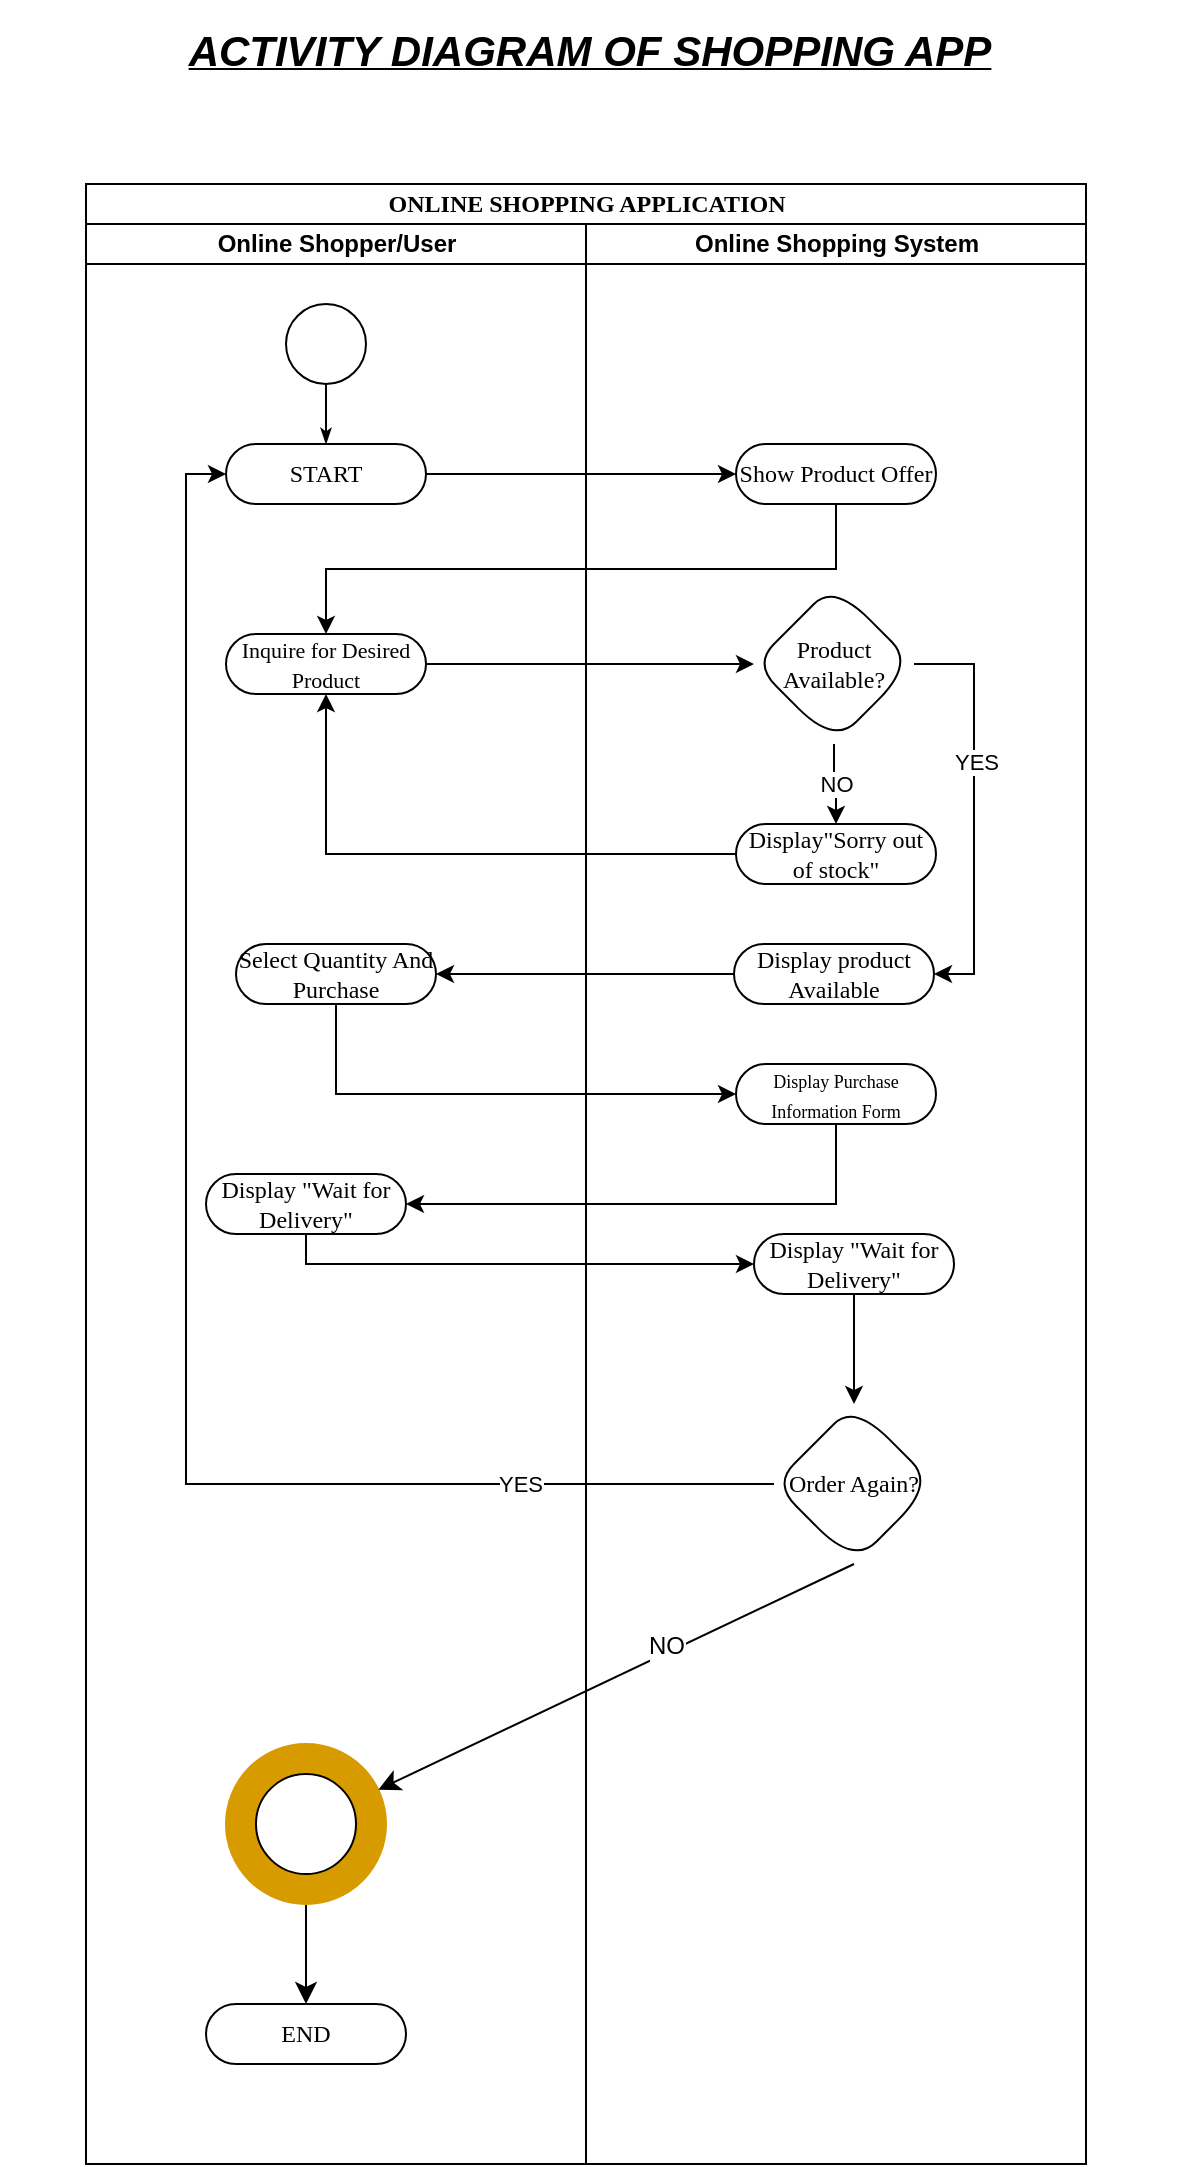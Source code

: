 <mxfile version="24.0.1" type="google">
  <diagram name="Page-1" id="0783ab3e-0a74-02c8-0abd-f7b4e66b4bec">
    <mxGraphModel grid="1" page="1" gridSize="10" guides="1" tooltips="1" connect="1" arrows="1" fold="1" pageScale="1" pageWidth="850" pageHeight="1100" background="none" math="0" shadow="0">
      <root>
        <mxCell id="0" />
        <mxCell id="1" parent="0" />
        <mxCell id="1c1d494c118603dd-1" value="ONLINE SHOPPING APPLICATION" style="swimlane;html=1;childLayout=stackLayout;startSize=20;rounded=0;shadow=0;comic=0;labelBackgroundColor=none;strokeWidth=1;fontFamily=Verdana;fontSize=12;align=center;" vertex="1" parent="1">
          <mxGeometry x="143" y="102" width="500" height="990" as="geometry" />
        </mxCell>
        <mxCell id="1c1d494c118603dd-2" value="Online Shopper/User" style="swimlane;html=1;startSize=20;" vertex="1" parent="1c1d494c118603dd-1">
          <mxGeometry y="20" width="250" height="970" as="geometry" />
        </mxCell>
        <mxCell id="1c1d494c118603dd-6" value="&lt;font style=&quot;font-size: 11px;&quot;&gt;Inquire for Desired Product&lt;/font&gt;" style="rounded=1;whiteSpace=wrap;html=1;shadow=0;comic=0;labelBackgroundColor=none;strokeWidth=1;fontFamily=Verdana;fontSize=12;align=center;arcSize=50;" vertex="1" parent="1c1d494c118603dd-2">
          <mxGeometry x="70" y="205" width="100" height="30" as="geometry" />
        </mxCell>
        <mxCell id="1c1d494c118603dd-7" value="Select Quantity And Purchase" style="rounded=1;whiteSpace=wrap;html=1;shadow=0;comic=0;labelBackgroundColor=none;strokeWidth=1;fontFamily=Verdana;fontSize=12;align=center;arcSize=50;" vertex="1" parent="1c1d494c118603dd-2">
          <mxGeometry x="75" y="360" width="100" height="30" as="geometry" />
        </mxCell>
        <mxCell id="60571a20871a0731-4" value="" style="ellipse;whiteSpace=wrap;html=1;rounded=0;shadow=0;comic=0;labelBackgroundColor=none;strokeWidth=1;fontFamily=Verdana;fontSize=12;align=center;" vertex="1" parent="1c1d494c118603dd-2">
          <mxGeometry x="100" y="40" width="40" height="40" as="geometry" />
        </mxCell>
        <mxCell id="60571a20871a0731-8" value="START" style="rounded=1;whiteSpace=wrap;html=1;shadow=0;comic=0;labelBackgroundColor=none;strokeWidth=1;fontFamily=Verdana;fontSize=12;align=center;arcSize=50;" vertex="1" parent="1c1d494c118603dd-2">
          <mxGeometry x="70" y="110" width="100" height="30" as="geometry" />
        </mxCell>
        <mxCell id="1c1d494c118603dd-27" style="edgeStyle=orthogonalEdgeStyle;rounded=0;html=1;labelBackgroundColor=none;startArrow=none;startFill=0;startSize=5;endArrow=classicThin;endFill=1;endSize=5;jettySize=auto;orthogonalLoop=1;strokeWidth=1;fontFamily=Verdana;fontSize=12" edge="1" parent="1c1d494c118603dd-2" source="60571a20871a0731-4" target="60571a20871a0731-8">
          <mxGeometry relative="1" as="geometry" />
        </mxCell>
        <mxCell id="mnbxAmphe-p_TtdUs7eT-17" value="Display &quot;Wait for Delivery&quot;" style="rounded=1;whiteSpace=wrap;html=1;shadow=0;comic=0;labelBackgroundColor=none;strokeWidth=1;fontFamily=Verdana;fontSize=12;align=center;arcSize=50;" vertex="1" parent="1c1d494c118603dd-2">
          <mxGeometry x="60" y="475" width="100" height="30" as="geometry" />
        </mxCell>
        <mxCell id="1j-LMMEL2_wbvALE-QUa-6" style="edgeStyle=none;curved=1;rounded=0;orthogonalLoop=1;jettySize=auto;html=1;exitX=0.5;exitY=1;exitDx=0;exitDy=0;entryX=0.5;entryY=0;entryDx=0;entryDy=0;fontSize=12;startSize=8;endSize=8;" edge="1" parent="1c1d494c118603dd-2" source="1j-LMMEL2_wbvALE-QUa-2" target="1j-LMMEL2_wbvALE-QUa-5">
          <mxGeometry relative="1" as="geometry" />
        </mxCell>
        <mxCell id="1j-LMMEL2_wbvALE-QUa-2" value="" style="ellipse;whiteSpace=wrap;html=1;aspect=fixed;fillColor=#D79B00;strokeColor=#D79B00;" vertex="1" parent="1c1d494c118603dd-2">
          <mxGeometry x="70" y="760" width="80" height="80" as="geometry" />
        </mxCell>
        <mxCell id="1j-LMMEL2_wbvALE-QUa-1" value="" style="ellipse;whiteSpace=wrap;html=1;aspect=fixed;" vertex="1" parent="1c1d494c118603dd-2">
          <mxGeometry x="85" y="775" width="50" height="50" as="geometry" />
        </mxCell>
        <mxCell id="1j-LMMEL2_wbvALE-QUa-5" value="END" style="rounded=1;whiteSpace=wrap;html=1;shadow=0;comic=0;labelBackgroundColor=none;strokeWidth=1;fontFamily=Verdana;fontSize=12;align=center;arcSize=50;" vertex="1" parent="1c1d494c118603dd-2">
          <mxGeometry x="60" y="890" width="100" height="30" as="geometry" />
        </mxCell>
        <mxCell id="mnbxAmphe-p_TtdUs7eT-3" style="edgeStyle=orthogonalEdgeStyle;rounded=0;orthogonalLoop=1;jettySize=auto;html=1;exitX=1;exitY=0.5;exitDx=0;exitDy=0;entryX=0;entryY=0.5;entryDx=0;entryDy=0;" edge="1" parent="1c1d494c118603dd-1" source="60571a20871a0731-8" target="1c1d494c118603dd-5">
          <mxGeometry relative="1" as="geometry" />
        </mxCell>
        <mxCell id="mnbxAmphe-p_TtdUs7eT-4" style="edgeStyle=orthogonalEdgeStyle;rounded=0;orthogonalLoop=1;jettySize=auto;html=1;exitX=0.5;exitY=1;exitDx=0;exitDy=0;" edge="1" parent="1c1d494c118603dd-1" source="1c1d494c118603dd-5" target="1c1d494c118603dd-6">
          <mxGeometry relative="1" as="geometry">
            <mxPoint x="120" y="210" as="targetPoint" />
          </mxGeometry>
        </mxCell>
        <mxCell id="mnbxAmphe-p_TtdUs7eT-9" value="" style="edgeStyle=orthogonalEdgeStyle;rounded=0;orthogonalLoop=1;jettySize=auto;html=1;" edge="1" parent="1c1d494c118603dd-1" source="1c1d494c118603dd-6" target="mnbxAmphe-p_TtdUs7eT-8">
          <mxGeometry relative="1" as="geometry" />
        </mxCell>
        <mxCell id="1c1d494c118603dd-3" value="Online Shopping System" style="swimlane;html=1;startSize=20;" vertex="1" parent="1c1d494c118603dd-1">
          <mxGeometry x="250" y="20" width="250" height="970" as="geometry" />
        </mxCell>
        <mxCell id="1c1d494c118603dd-11" value="Display product Available" style="rounded=1;whiteSpace=wrap;html=1;shadow=0;comic=0;labelBackgroundColor=none;strokeWidth=1;fontFamily=Verdana;fontSize=12;align=center;arcSize=50;" vertex="1" parent="1c1d494c118603dd-3">
          <mxGeometry x="74" y="360" width="100" height="30" as="geometry" />
        </mxCell>
        <mxCell id="1c1d494c118603dd-16" value="&lt;font style=&quot;font-size: 9px;&quot;&gt;Display Purchase Information Form&lt;/font&gt;" style="rounded=1;whiteSpace=wrap;html=1;shadow=0;comic=0;labelBackgroundColor=none;strokeWidth=1;fontFamily=Verdana;fontSize=12;align=center;arcSize=50;" vertex="1" parent="1c1d494c118603dd-3">
          <mxGeometry x="75" y="420" width="100" height="30" as="geometry" />
        </mxCell>
        <mxCell id="1c1d494c118603dd-5" value="Show Product Offer" style="rounded=1;whiteSpace=wrap;html=1;shadow=0;comic=0;labelBackgroundColor=none;strokeWidth=1;fontFamily=Verdana;fontSize=12;align=center;arcSize=50;" vertex="1" parent="1c1d494c118603dd-3">
          <mxGeometry x="75" y="110" width="100" height="30" as="geometry" />
        </mxCell>
        <mxCell id="mnbxAmphe-p_TtdUs7eT-21" value="" style="edgeStyle=orthogonalEdgeStyle;rounded=0;orthogonalLoop=1;jettySize=auto;html=1;" edge="1" parent="1c1d494c118603dd-3" source="1c1d494c118603dd-18" target="mnbxAmphe-p_TtdUs7eT-20">
          <mxGeometry relative="1" as="geometry" />
        </mxCell>
        <mxCell id="1c1d494c118603dd-18" value="Display &quot;Wait for Delivery&quot;" style="rounded=1;whiteSpace=wrap;html=1;shadow=0;comic=0;labelBackgroundColor=none;strokeWidth=1;fontFamily=Verdana;fontSize=12;align=center;arcSize=50;" vertex="1" parent="1c1d494c118603dd-3">
          <mxGeometry x="84" y="505" width="100" height="30" as="geometry" />
        </mxCell>
        <mxCell id="1c1d494c118603dd-8" value="Display&quot;Sorry out of stock&quot;" style="rounded=1;whiteSpace=wrap;html=1;shadow=0;comic=0;labelBackgroundColor=none;strokeWidth=1;fontFamily=Verdana;fontSize=12;align=center;arcSize=50;" vertex="1" parent="1c1d494c118603dd-3">
          <mxGeometry x="75" y="300" width="100" height="30" as="geometry" />
        </mxCell>
        <mxCell id="mnbxAmphe-p_TtdUs7eT-10" value="NO" style="edgeStyle=orthogonalEdgeStyle;rounded=0;orthogonalLoop=1;jettySize=auto;html=1;" edge="1" parent="1c1d494c118603dd-3" source="mnbxAmphe-p_TtdUs7eT-8" target="1c1d494c118603dd-8">
          <mxGeometry relative="1" as="geometry" />
        </mxCell>
        <mxCell id="mnbxAmphe-p_TtdUs7eT-12" style="edgeStyle=orthogonalEdgeStyle;rounded=0;orthogonalLoop=1;jettySize=auto;html=1;exitX=1;exitY=0.5;exitDx=0;exitDy=0;entryX=1;entryY=0.5;entryDx=0;entryDy=0;" edge="1" parent="1c1d494c118603dd-3" source="mnbxAmphe-p_TtdUs7eT-8" target="1c1d494c118603dd-11">
          <mxGeometry relative="1" as="geometry" />
        </mxCell>
        <mxCell id="mnbxAmphe-p_TtdUs7eT-13" value="YES" style="edgeLabel;html=1;align=center;verticalAlign=middle;resizable=0;points=[];" connectable="0" vertex="1" parent="mnbxAmphe-p_TtdUs7eT-12">
          <mxGeometry x="-0.233" y="1" relative="1" as="geometry">
            <mxPoint as="offset" />
          </mxGeometry>
        </mxCell>
        <mxCell id="mnbxAmphe-p_TtdUs7eT-8" value="Product Available?" style="rhombus;whiteSpace=wrap;html=1;fontFamily=Verdana;rounded=1;shadow=0;comic=0;labelBackgroundColor=none;strokeWidth=1;arcSize=50;" vertex="1" parent="1c1d494c118603dd-3">
          <mxGeometry x="84" y="180" width="80" height="80" as="geometry" />
        </mxCell>
        <mxCell id="mnbxAmphe-p_TtdUs7eT-20" value="Order Again?" style="rhombus;whiteSpace=wrap;html=1;fontFamily=Verdana;rounded=1;shadow=0;comic=0;labelBackgroundColor=none;strokeWidth=1;arcSize=50;" vertex="1" parent="1c1d494c118603dd-3">
          <mxGeometry x="94" y="590" width="80" height="80" as="geometry" />
        </mxCell>
        <mxCell id="mnbxAmphe-p_TtdUs7eT-14" style="edgeStyle=orthogonalEdgeStyle;rounded=0;orthogonalLoop=1;jettySize=auto;html=1;exitX=0;exitY=0.5;exitDx=0;exitDy=0;entryX=0.5;entryY=1;entryDx=0;entryDy=0;" edge="1" parent="1c1d494c118603dd-1" source="1c1d494c118603dd-8" target="1c1d494c118603dd-6">
          <mxGeometry relative="1" as="geometry" />
        </mxCell>
        <mxCell id="mnbxAmphe-p_TtdUs7eT-15" style="edgeStyle=orthogonalEdgeStyle;rounded=0;orthogonalLoop=1;jettySize=auto;html=1;exitX=0;exitY=0.5;exitDx=0;exitDy=0;entryX=1;entryY=0.5;entryDx=0;entryDy=0;" edge="1" parent="1c1d494c118603dd-1" source="1c1d494c118603dd-11" target="1c1d494c118603dd-7">
          <mxGeometry relative="1" as="geometry" />
        </mxCell>
        <mxCell id="mnbxAmphe-p_TtdUs7eT-16" style="edgeStyle=orthogonalEdgeStyle;rounded=0;orthogonalLoop=1;jettySize=auto;html=1;exitX=0.5;exitY=1;exitDx=0;exitDy=0;entryX=0;entryY=0.5;entryDx=0;entryDy=0;" edge="1" parent="1c1d494c118603dd-1" source="1c1d494c118603dd-7" target="1c1d494c118603dd-16">
          <mxGeometry relative="1" as="geometry" />
        </mxCell>
        <mxCell id="mnbxAmphe-p_TtdUs7eT-18" style="edgeStyle=orthogonalEdgeStyle;rounded=0;orthogonalLoop=1;jettySize=auto;html=1;exitX=0.5;exitY=1;exitDx=0;exitDy=0;" edge="1" parent="1c1d494c118603dd-1" source="mnbxAmphe-p_TtdUs7eT-17" target="1c1d494c118603dd-18">
          <mxGeometry relative="1" as="geometry">
            <Array as="points">
              <mxPoint x="110" y="540" />
            </Array>
          </mxGeometry>
        </mxCell>
        <mxCell id="mnbxAmphe-p_TtdUs7eT-19" style="edgeStyle=orthogonalEdgeStyle;rounded=0;orthogonalLoop=1;jettySize=auto;html=1;exitX=0.5;exitY=1;exitDx=0;exitDy=0;entryX=1;entryY=0.5;entryDx=0;entryDy=0;" edge="1" parent="1c1d494c118603dd-1" source="1c1d494c118603dd-16" target="mnbxAmphe-p_TtdUs7eT-17">
          <mxGeometry relative="1" as="geometry" />
        </mxCell>
        <mxCell id="mnbxAmphe-p_TtdUs7eT-22" style="edgeStyle=orthogonalEdgeStyle;rounded=0;orthogonalLoop=1;jettySize=auto;html=1;exitX=0;exitY=0.5;exitDx=0;exitDy=0;entryX=0;entryY=0.5;entryDx=0;entryDy=0;" edge="1" parent="1c1d494c118603dd-1" source="mnbxAmphe-p_TtdUs7eT-20" target="60571a20871a0731-8">
          <mxGeometry relative="1" as="geometry" />
        </mxCell>
        <mxCell id="mnbxAmphe-p_TtdUs7eT-23" value="YES" style="edgeLabel;html=1;align=center;verticalAlign=middle;resizable=0;points=[];" connectable="0" vertex="1" parent="mnbxAmphe-p_TtdUs7eT-22">
          <mxGeometry x="-0.692" y="-4" relative="1" as="geometry">
            <mxPoint x="-1" y="4" as="offset" />
          </mxGeometry>
        </mxCell>
        <mxCell id="1j-LMMEL2_wbvALE-QUa-3" style="edgeStyle=none;curved=1;rounded=0;orthogonalLoop=1;jettySize=auto;html=1;exitX=0.5;exitY=1;exitDx=0;exitDy=0;fontSize=12;startSize=8;endSize=8;" edge="1" parent="1c1d494c118603dd-1" source="mnbxAmphe-p_TtdUs7eT-20" target="1j-LMMEL2_wbvALE-QUa-2">
          <mxGeometry relative="1" as="geometry" />
        </mxCell>
        <mxCell id="1j-LMMEL2_wbvALE-QUa-4" value="NO" style="edgeLabel;html=1;align=center;verticalAlign=middle;resizable=0;points=[];fontSize=12;" connectable="0" vertex="1" parent="1j-LMMEL2_wbvALE-QUa-3">
          <mxGeometry x="0.2" y="3" relative="1" as="geometry">
            <mxPoint x="47" y="-30" as="offset" />
          </mxGeometry>
        </mxCell>
        <mxCell id="1j-LMMEL2_wbvALE-QUa-7" value="&lt;b&gt;&lt;i&gt;&lt;u&gt;&lt;font style=&quot;font-size: 21px;&quot;&gt;ACTIVITY DIAGRAM OF SHOPPING APP&lt;/font&gt;&lt;/u&gt;&lt;/i&gt;&lt;/b&gt;" style="text;html=1;align=center;verticalAlign=middle;whiteSpace=wrap;rounded=0;fontSize=16;" vertex="1" parent="1">
          <mxGeometry x="100" y="10" width="590" height="50" as="geometry" />
        </mxCell>
      </root>
    </mxGraphModel>
  </diagram>
</mxfile>
